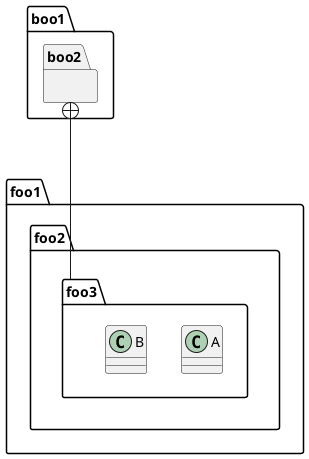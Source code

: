 {
  "sha1": "8791c444vw2tyzyjtst4i9zplf4sx2l",
  "insertion": {
    "when": "2024-06-01T09:03:06.117Z",
    "user": "plantuml@gmail.com"
  }
}
@startuml
package boo1.boo2 {
}

package foo1.foo2.foo3 {
class A
class B
}

boo1.boo2 +--- foo1.foo2.foo3

@enduml
